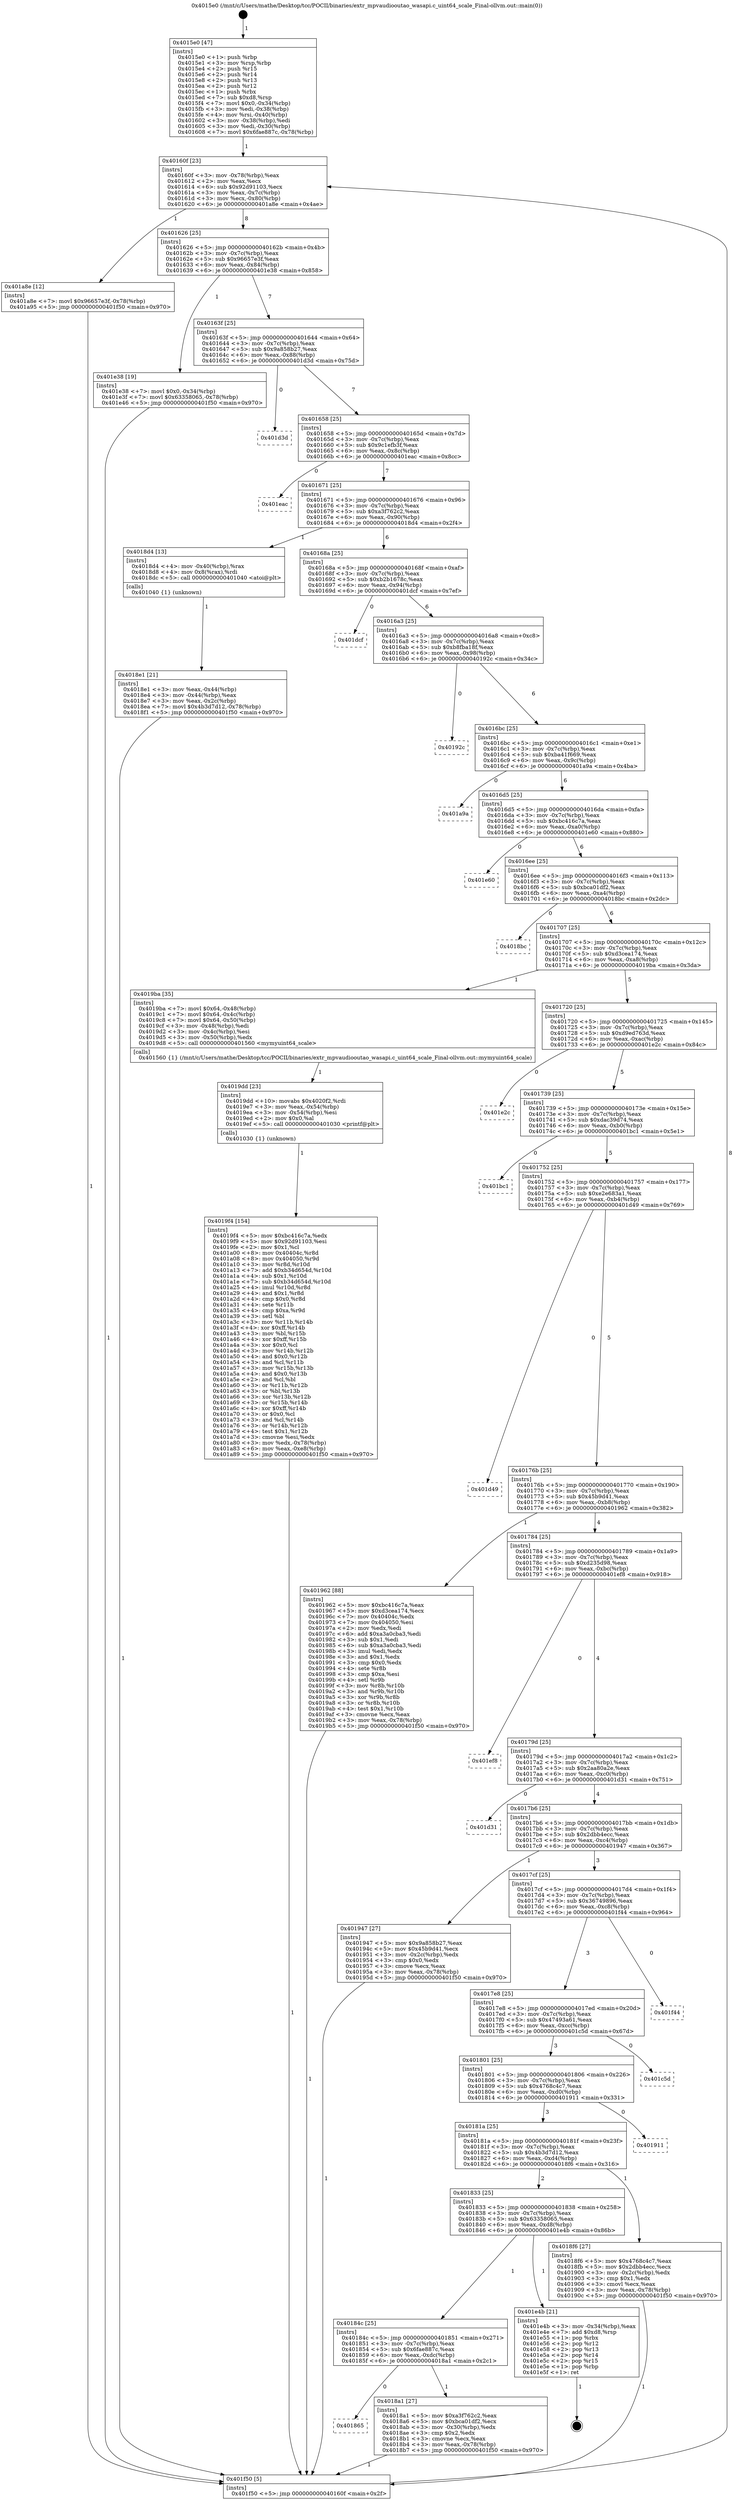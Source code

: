 digraph "0x4015e0" {
  label = "0x4015e0 (/mnt/c/Users/mathe/Desktop/tcc/POCII/binaries/extr_mpvaudiooutao_wasapi.c_uint64_scale_Final-ollvm.out::main(0))"
  labelloc = "t"
  node[shape=record]

  Entry [label="",width=0.3,height=0.3,shape=circle,fillcolor=black,style=filled]
  "0x40160f" [label="{
     0x40160f [23]\l
     | [instrs]\l
     &nbsp;&nbsp;0x40160f \<+3\>: mov -0x78(%rbp),%eax\l
     &nbsp;&nbsp;0x401612 \<+2\>: mov %eax,%ecx\l
     &nbsp;&nbsp;0x401614 \<+6\>: sub $0x92d91103,%ecx\l
     &nbsp;&nbsp;0x40161a \<+3\>: mov %eax,-0x7c(%rbp)\l
     &nbsp;&nbsp;0x40161d \<+3\>: mov %ecx,-0x80(%rbp)\l
     &nbsp;&nbsp;0x401620 \<+6\>: je 0000000000401a8e \<main+0x4ae\>\l
  }"]
  "0x401a8e" [label="{
     0x401a8e [12]\l
     | [instrs]\l
     &nbsp;&nbsp;0x401a8e \<+7\>: movl $0x96657e3f,-0x78(%rbp)\l
     &nbsp;&nbsp;0x401a95 \<+5\>: jmp 0000000000401f50 \<main+0x970\>\l
  }"]
  "0x401626" [label="{
     0x401626 [25]\l
     | [instrs]\l
     &nbsp;&nbsp;0x401626 \<+5\>: jmp 000000000040162b \<main+0x4b\>\l
     &nbsp;&nbsp;0x40162b \<+3\>: mov -0x7c(%rbp),%eax\l
     &nbsp;&nbsp;0x40162e \<+5\>: sub $0x96657e3f,%eax\l
     &nbsp;&nbsp;0x401633 \<+6\>: mov %eax,-0x84(%rbp)\l
     &nbsp;&nbsp;0x401639 \<+6\>: je 0000000000401e38 \<main+0x858\>\l
  }"]
  Exit [label="",width=0.3,height=0.3,shape=circle,fillcolor=black,style=filled,peripheries=2]
  "0x401e38" [label="{
     0x401e38 [19]\l
     | [instrs]\l
     &nbsp;&nbsp;0x401e38 \<+7\>: movl $0x0,-0x34(%rbp)\l
     &nbsp;&nbsp;0x401e3f \<+7\>: movl $0x63358065,-0x78(%rbp)\l
     &nbsp;&nbsp;0x401e46 \<+5\>: jmp 0000000000401f50 \<main+0x970\>\l
  }"]
  "0x40163f" [label="{
     0x40163f [25]\l
     | [instrs]\l
     &nbsp;&nbsp;0x40163f \<+5\>: jmp 0000000000401644 \<main+0x64\>\l
     &nbsp;&nbsp;0x401644 \<+3\>: mov -0x7c(%rbp),%eax\l
     &nbsp;&nbsp;0x401647 \<+5\>: sub $0x9a858b27,%eax\l
     &nbsp;&nbsp;0x40164c \<+6\>: mov %eax,-0x88(%rbp)\l
     &nbsp;&nbsp;0x401652 \<+6\>: je 0000000000401d3d \<main+0x75d\>\l
  }"]
  "0x4019f4" [label="{
     0x4019f4 [154]\l
     | [instrs]\l
     &nbsp;&nbsp;0x4019f4 \<+5\>: mov $0xbc416c7a,%edx\l
     &nbsp;&nbsp;0x4019f9 \<+5\>: mov $0x92d91103,%esi\l
     &nbsp;&nbsp;0x4019fe \<+2\>: mov $0x1,%cl\l
     &nbsp;&nbsp;0x401a00 \<+8\>: mov 0x40404c,%r8d\l
     &nbsp;&nbsp;0x401a08 \<+8\>: mov 0x404050,%r9d\l
     &nbsp;&nbsp;0x401a10 \<+3\>: mov %r8d,%r10d\l
     &nbsp;&nbsp;0x401a13 \<+7\>: add $0xb34d654d,%r10d\l
     &nbsp;&nbsp;0x401a1a \<+4\>: sub $0x1,%r10d\l
     &nbsp;&nbsp;0x401a1e \<+7\>: sub $0xb34d654d,%r10d\l
     &nbsp;&nbsp;0x401a25 \<+4\>: imul %r10d,%r8d\l
     &nbsp;&nbsp;0x401a29 \<+4\>: and $0x1,%r8d\l
     &nbsp;&nbsp;0x401a2d \<+4\>: cmp $0x0,%r8d\l
     &nbsp;&nbsp;0x401a31 \<+4\>: sete %r11b\l
     &nbsp;&nbsp;0x401a35 \<+4\>: cmp $0xa,%r9d\l
     &nbsp;&nbsp;0x401a39 \<+3\>: setl %bl\l
     &nbsp;&nbsp;0x401a3c \<+3\>: mov %r11b,%r14b\l
     &nbsp;&nbsp;0x401a3f \<+4\>: xor $0xff,%r14b\l
     &nbsp;&nbsp;0x401a43 \<+3\>: mov %bl,%r15b\l
     &nbsp;&nbsp;0x401a46 \<+4\>: xor $0xff,%r15b\l
     &nbsp;&nbsp;0x401a4a \<+3\>: xor $0x0,%cl\l
     &nbsp;&nbsp;0x401a4d \<+3\>: mov %r14b,%r12b\l
     &nbsp;&nbsp;0x401a50 \<+4\>: and $0x0,%r12b\l
     &nbsp;&nbsp;0x401a54 \<+3\>: and %cl,%r11b\l
     &nbsp;&nbsp;0x401a57 \<+3\>: mov %r15b,%r13b\l
     &nbsp;&nbsp;0x401a5a \<+4\>: and $0x0,%r13b\l
     &nbsp;&nbsp;0x401a5e \<+2\>: and %cl,%bl\l
     &nbsp;&nbsp;0x401a60 \<+3\>: or %r11b,%r12b\l
     &nbsp;&nbsp;0x401a63 \<+3\>: or %bl,%r13b\l
     &nbsp;&nbsp;0x401a66 \<+3\>: xor %r13b,%r12b\l
     &nbsp;&nbsp;0x401a69 \<+3\>: or %r15b,%r14b\l
     &nbsp;&nbsp;0x401a6c \<+4\>: xor $0xff,%r14b\l
     &nbsp;&nbsp;0x401a70 \<+3\>: or $0x0,%cl\l
     &nbsp;&nbsp;0x401a73 \<+3\>: and %cl,%r14b\l
     &nbsp;&nbsp;0x401a76 \<+3\>: or %r14b,%r12b\l
     &nbsp;&nbsp;0x401a79 \<+4\>: test $0x1,%r12b\l
     &nbsp;&nbsp;0x401a7d \<+3\>: cmovne %esi,%edx\l
     &nbsp;&nbsp;0x401a80 \<+3\>: mov %edx,-0x78(%rbp)\l
     &nbsp;&nbsp;0x401a83 \<+6\>: mov %eax,-0xe8(%rbp)\l
     &nbsp;&nbsp;0x401a89 \<+5\>: jmp 0000000000401f50 \<main+0x970\>\l
  }"]
  "0x401d3d" [label="{
     0x401d3d\l
  }", style=dashed]
  "0x401658" [label="{
     0x401658 [25]\l
     | [instrs]\l
     &nbsp;&nbsp;0x401658 \<+5\>: jmp 000000000040165d \<main+0x7d\>\l
     &nbsp;&nbsp;0x40165d \<+3\>: mov -0x7c(%rbp),%eax\l
     &nbsp;&nbsp;0x401660 \<+5\>: sub $0x9c1efb3f,%eax\l
     &nbsp;&nbsp;0x401665 \<+6\>: mov %eax,-0x8c(%rbp)\l
     &nbsp;&nbsp;0x40166b \<+6\>: je 0000000000401eac \<main+0x8cc\>\l
  }"]
  "0x4019dd" [label="{
     0x4019dd [23]\l
     | [instrs]\l
     &nbsp;&nbsp;0x4019dd \<+10\>: movabs $0x4020f2,%rdi\l
     &nbsp;&nbsp;0x4019e7 \<+3\>: mov %eax,-0x54(%rbp)\l
     &nbsp;&nbsp;0x4019ea \<+3\>: mov -0x54(%rbp),%esi\l
     &nbsp;&nbsp;0x4019ed \<+2\>: mov $0x0,%al\l
     &nbsp;&nbsp;0x4019ef \<+5\>: call 0000000000401030 \<printf@plt\>\l
     | [calls]\l
     &nbsp;&nbsp;0x401030 \{1\} (unknown)\l
  }"]
  "0x401eac" [label="{
     0x401eac\l
  }", style=dashed]
  "0x401671" [label="{
     0x401671 [25]\l
     | [instrs]\l
     &nbsp;&nbsp;0x401671 \<+5\>: jmp 0000000000401676 \<main+0x96\>\l
     &nbsp;&nbsp;0x401676 \<+3\>: mov -0x7c(%rbp),%eax\l
     &nbsp;&nbsp;0x401679 \<+5\>: sub $0xa3f762c2,%eax\l
     &nbsp;&nbsp;0x40167e \<+6\>: mov %eax,-0x90(%rbp)\l
     &nbsp;&nbsp;0x401684 \<+6\>: je 00000000004018d4 \<main+0x2f4\>\l
  }"]
  "0x4018e1" [label="{
     0x4018e1 [21]\l
     | [instrs]\l
     &nbsp;&nbsp;0x4018e1 \<+3\>: mov %eax,-0x44(%rbp)\l
     &nbsp;&nbsp;0x4018e4 \<+3\>: mov -0x44(%rbp),%eax\l
     &nbsp;&nbsp;0x4018e7 \<+3\>: mov %eax,-0x2c(%rbp)\l
     &nbsp;&nbsp;0x4018ea \<+7\>: movl $0x4b3d7d12,-0x78(%rbp)\l
     &nbsp;&nbsp;0x4018f1 \<+5\>: jmp 0000000000401f50 \<main+0x970\>\l
  }"]
  "0x4018d4" [label="{
     0x4018d4 [13]\l
     | [instrs]\l
     &nbsp;&nbsp;0x4018d4 \<+4\>: mov -0x40(%rbp),%rax\l
     &nbsp;&nbsp;0x4018d8 \<+4\>: mov 0x8(%rax),%rdi\l
     &nbsp;&nbsp;0x4018dc \<+5\>: call 0000000000401040 \<atoi@plt\>\l
     | [calls]\l
     &nbsp;&nbsp;0x401040 \{1\} (unknown)\l
  }"]
  "0x40168a" [label="{
     0x40168a [25]\l
     | [instrs]\l
     &nbsp;&nbsp;0x40168a \<+5\>: jmp 000000000040168f \<main+0xaf\>\l
     &nbsp;&nbsp;0x40168f \<+3\>: mov -0x7c(%rbp),%eax\l
     &nbsp;&nbsp;0x401692 \<+5\>: sub $0xb2b1678c,%eax\l
     &nbsp;&nbsp;0x401697 \<+6\>: mov %eax,-0x94(%rbp)\l
     &nbsp;&nbsp;0x40169d \<+6\>: je 0000000000401dcf \<main+0x7ef\>\l
  }"]
  "0x4015e0" [label="{
     0x4015e0 [47]\l
     | [instrs]\l
     &nbsp;&nbsp;0x4015e0 \<+1\>: push %rbp\l
     &nbsp;&nbsp;0x4015e1 \<+3\>: mov %rsp,%rbp\l
     &nbsp;&nbsp;0x4015e4 \<+2\>: push %r15\l
     &nbsp;&nbsp;0x4015e6 \<+2\>: push %r14\l
     &nbsp;&nbsp;0x4015e8 \<+2\>: push %r13\l
     &nbsp;&nbsp;0x4015ea \<+2\>: push %r12\l
     &nbsp;&nbsp;0x4015ec \<+1\>: push %rbx\l
     &nbsp;&nbsp;0x4015ed \<+7\>: sub $0xd8,%rsp\l
     &nbsp;&nbsp;0x4015f4 \<+7\>: movl $0x0,-0x34(%rbp)\l
     &nbsp;&nbsp;0x4015fb \<+3\>: mov %edi,-0x38(%rbp)\l
     &nbsp;&nbsp;0x4015fe \<+4\>: mov %rsi,-0x40(%rbp)\l
     &nbsp;&nbsp;0x401602 \<+3\>: mov -0x38(%rbp),%edi\l
     &nbsp;&nbsp;0x401605 \<+3\>: mov %edi,-0x30(%rbp)\l
     &nbsp;&nbsp;0x401608 \<+7\>: movl $0x6fae887c,-0x78(%rbp)\l
  }"]
  "0x401dcf" [label="{
     0x401dcf\l
  }", style=dashed]
  "0x4016a3" [label="{
     0x4016a3 [25]\l
     | [instrs]\l
     &nbsp;&nbsp;0x4016a3 \<+5\>: jmp 00000000004016a8 \<main+0xc8\>\l
     &nbsp;&nbsp;0x4016a8 \<+3\>: mov -0x7c(%rbp),%eax\l
     &nbsp;&nbsp;0x4016ab \<+5\>: sub $0xb8fba18f,%eax\l
     &nbsp;&nbsp;0x4016b0 \<+6\>: mov %eax,-0x98(%rbp)\l
     &nbsp;&nbsp;0x4016b6 \<+6\>: je 000000000040192c \<main+0x34c\>\l
  }"]
  "0x401f50" [label="{
     0x401f50 [5]\l
     | [instrs]\l
     &nbsp;&nbsp;0x401f50 \<+5\>: jmp 000000000040160f \<main+0x2f\>\l
  }"]
  "0x40192c" [label="{
     0x40192c\l
  }", style=dashed]
  "0x4016bc" [label="{
     0x4016bc [25]\l
     | [instrs]\l
     &nbsp;&nbsp;0x4016bc \<+5\>: jmp 00000000004016c1 \<main+0xe1\>\l
     &nbsp;&nbsp;0x4016c1 \<+3\>: mov -0x7c(%rbp),%eax\l
     &nbsp;&nbsp;0x4016c4 \<+5\>: sub $0xba41f669,%eax\l
     &nbsp;&nbsp;0x4016c9 \<+6\>: mov %eax,-0x9c(%rbp)\l
     &nbsp;&nbsp;0x4016cf \<+6\>: je 0000000000401a9a \<main+0x4ba\>\l
  }"]
  "0x401865" [label="{
     0x401865\l
  }", style=dashed]
  "0x401a9a" [label="{
     0x401a9a\l
  }", style=dashed]
  "0x4016d5" [label="{
     0x4016d5 [25]\l
     | [instrs]\l
     &nbsp;&nbsp;0x4016d5 \<+5\>: jmp 00000000004016da \<main+0xfa\>\l
     &nbsp;&nbsp;0x4016da \<+3\>: mov -0x7c(%rbp),%eax\l
     &nbsp;&nbsp;0x4016dd \<+5\>: sub $0xbc416c7a,%eax\l
     &nbsp;&nbsp;0x4016e2 \<+6\>: mov %eax,-0xa0(%rbp)\l
     &nbsp;&nbsp;0x4016e8 \<+6\>: je 0000000000401e60 \<main+0x880\>\l
  }"]
  "0x4018a1" [label="{
     0x4018a1 [27]\l
     | [instrs]\l
     &nbsp;&nbsp;0x4018a1 \<+5\>: mov $0xa3f762c2,%eax\l
     &nbsp;&nbsp;0x4018a6 \<+5\>: mov $0xbca01df2,%ecx\l
     &nbsp;&nbsp;0x4018ab \<+3\>: mov -0x30(%rbp),%edx\l
     &nbsp;&nbsp;0x4018ae \<+3\>: cmp $0x2,%edx\l
     &nbsp;&nbsp;0x4018b1 \<+3\>: cmovne %ecx,%eax\l
     &nbsp;&nbsp;0x4018b4 \<+3\>: mov %eax,-0x78(%rbp)\l
     &nbsp;&nbsp;0x4018b7 \<+5\>: jmp 0000000000401f50 \<main+0x970\>\l
  }"]
  "0x401e60" [label="{
     0x401e60\l
  }", style=dashed]
  "0x4016ee" [label="{
     0x4016ee [25]\l
     | [instrs]\l
     &nbsp;&nbsp;0x4016ee \<+5\>: jmp 00000000004016f3 \<main+0x113\>\l
     &nbsp;&nbsp;0x4016f3 \<+3\>: mov -0x7c(%rbp),%eax\l
     &nbsp;&nbsp;0x4016f6 \<+5\>: sub $0xbca01df2,%eax\l
     &nbsp;&nbsp;0x4016fb \<+6\>: mov %eax,-0xa4(%rbp)\l
     &nbsp;&nbsp;0x401701 \<+6\>: je 00000000004018bc \<main+0x2dc\>\l
  }"]
  "0x40184c" [label="{
     0x40184c [25]\l
     | [instrs]\l
     &nbsp;&nbsp;0x40184c \<+5\>: jmp 0000000000401851 \<main+0x271\>\l
     &nbsp;&nbsp;0x401851 \<+3\>: mov -0x7c(%rbp),%eax\l
     &nbsp;&nbsp;0x401854 \<+5\>: sub $0x6fae887c,%eax\l
     &nbsp;&nbsp;0x401859 \<+6\>: mov %eax,-0xdc(%rbp)\l
     &nbsp;&nbsp;0x40185f \<+6\>: je 00000000004018a1 \<main+0x2c1\>\l
  }"]
  "0x4018bc" [label="{
     0x4018bc\l
  }", style=dashed]
  "0x401707" [label="{
     0x401707 [25]\l
     | [instrs]\l
     &nbsp;&nbsp;0x401707 \<+5\>: jmp 000000000040170c \<main+0x12c\>\l
     &nbsp;&nbsp;0x40170c \<+3\>: mov -0x7c(%rbp),%eax\l
     &nbsp;&nbsp;0x40170f \<+5\>: sub $0xd3cea174,%eax\l
     &nbsp;&nbsp;0x401714 \<+6\>: mov %eax,-0xa8(%rbp)\l
     &nbsp;&nbsp;0x40171a \<+6\>: je 00000000004019ba \<main+0x3da\>\l
  }"]
  "0x401e4b" [label="{
     0x401e4b [21]\l
     | [instrs]\l
     &nbsp;&nbsp;0x401e4b \<+3\>: mov -0x34(%rbp),%eax\l
     &nbsp;&nbsp;0x401e4e \<+7\>: add $0xd8,%rsp\l
     &nbsp;&nbsp;0x401e55 \<+1\>: pop %rbx\l
     &nbsp;&nbsp;0x401e56 \<+2\>: pop %r12\l
     &nbsp;&nbsp;0x401e58 \<+2\>: pop %r13\l
     &nbsp;&nbsp;0x401e5a \<+2\>: pop %r14\l
     &nbsp;&nbsp;0x401e5c \<+2\>: pop %r15\l
     &nbsp;&nbsp;0x401e5e \<+1\>: pop %rbp\l
     &nbsp;&nbsp;0x401e5f \<+1\>: ret\l
  }"]
  "0x4019ba" [label="{
     0x4019ba [35]\l
     | [instrs]\l
     &nbsp;&nbsp;0x4019ba \<+7\>: movl $0x64,-0x48(%rbp)\l
     &nbsp;&nbsp;0x4019c1 \<+7\>: movl $0x64,-0x4c(%rbp)\l
     &nbsp;&nbsp;0x4019c8 \<+7\>: movl $0x64,-0x50(%rbp)\l
     &nbsp;&nbsp;0x4019cf \<+3\>: mov -0x48(%rbp),%edi\l
     &nbsp;&nbsp;0x4019d2 \<+3\>: mov -0x4c(%rbp),%esi\l
     &nbsp;&nbsp;0x4019d5 \<+3\>: mov -0x50(%rbp),%edx\l
     &nbsp;&nbsp;0x4019d8 \<+5\>: call 0000000000401560 \<mymyuint64_scale\>\l
     | [calls]\l
     &nbsp;&nbsp;0x401560 \{1\} (/mnt/c/Users/mathe/Desktop/tcc/POCII/binaries/extr_mpvaudiooutao_wasapi.c_uint64_scale_Final-ollvm.out::mymyuint64_scale)\l
  }"]
  "0x401720" [label="{
     0x401720 [25]\l
     | [instrs]\l
     &nbsp;&nbsp;0x401720 \<+5\>: jmp 0000000000401725 \<main+0x145\>\l
     &nbsp;&nbsp;0x401725 \<+3\>: mov -0x7c(%rbp),%eax\l
     &nbsp;&nbsp;0x401728 \<+5\>: sub $0xd9ed763d,%eax\l
     &nbsp;&nbsp;0x40172d \<+6\>: mov %eax,-0xac(%rbp)\l
     &nbsp;&nbsp;0x401733 \<+6\>: je 0000000000401e2c \<main+0x84c\>\l
  }"]
  "0x401833" [label="{
     0x401833 [25]\l
     | [instrs]\l
     &nbsp;&nbsp;0x401833 \<+5\>: jmp 0000000000401838 \<main+0x258\>\l
     &nbsp;&nbsp;0x401838 \<+3\>: mov -0x7c(%rbp),%eax\l
     &nbsp;&nbsp;0x40183b \<+5\>: sub $0x63358065,%eax\l
     &nbsp;&nbsp;0x401840 \<+6\>: mov %eax,-0xd8(%rbp)\l
     &nbsp;&nbsp;0x401846 \<+6\>: je 0000000000401e4b \<main+0x86b\>\l
  }"]
  "0x401e2c" [label="{
     0x401e2c\l
  }", style=dashed]
  "0x401739" [label="{
     0x401739 [25]\l
     | [instrs]\l
     &nbsp;&nbsp;0x401739 \<+5\>: jmp 000000000040173e \<main+0x15e\>\l
     &nbsp;&nbsp;0x40173e \<+3\>: mov -0x7c(%rbp),%eax\l
     &nbsp;&nbsp;0x401741 \<+5\>: sub $0xdac39d74,%eax\l
     &nbsp;&nbsp;0x401746 \<+6\>: mov %eax,-0xb0(%rbp)\l
     &nbsp;&nbsp;0x40174c \<+6\>: je 0000000000401bc1 \<main+0x5e1\>\l
  }"]
  "0x4018f6" [label="{
     0x4018f6 [27]\l
     | [instrs]\l
     &nbsp;&nbsp;0x4018f6 \<+5\>: mov $0x4768c4c7,%eax\l
     &nbsp;&nbsp;0x4018fb \<+5\>: mov $0x2dbb4ecc,%ecx\l
     &nbsp;&nbsp;0x401900 \<+3\>: mov -0x2c(%rbp),%edx\l
     &nbsp;&nbsp;0x401903 \<+3\>: cmp $0x1,%edx\l
     &nbsp;&nbsp;0x401906 \<+3\>: cmovl %ecx,%eax\l
     &nbsp;&nbsp;0x401909 \<+3\>: mov %eax,-0x78(%rbp)\l
     &nbsp;&nbsp;0x40190c \<+5\>: jmp 0000000000401f50 \<main+0x970\>\l
  }"]
  "0x401bc1" [label="{
     0x401bc1\l
  }", style=dashed]
  "0x401752" [label="{
     0x401752 [25]\l
     | [instrs]\l
     &nbsp;&nbsp;0x401752 \<+5\>: jmp 0000000000401757 \<main+0x177\>\l
     &nbsp;&nbsp;0x401757 \<+3\>: mov -0x7c(%rbp),%eax\l
     &nbsp;&nbsp;0x40175a \<+5\>: sub $0xe2e683a1,%eax\l
     &nbsp;&nbsp;0x40175f \<+6\>: mov %eax,-0xb4(%rbp)\l
     &nbsp;&nbsp;0x401765 \<+6\>: je 0000000000401d49 \<main+0x769\>\l
  }"]
  "0x40181a" [label="{
     0x40181a [25]\l
     | [instrs]\l
     &nbsp;&nbsp;0x40181a \<+5\>: jmp 000000000040181f \<main+0x23f\>\l
     &nbsp;&nbsp;0x40181f \<+3\>: mov -0x7c(%rbp),%eax\l
     &nbsp;&nbsp;0x401822 \<+5\>: sub $0x4b3d7d12,%eax\l
     &nbsp;&nbsp;0x401827 \<+6\>: mov %eax,-0xd4(%rbp)\l
     &nbsp;&nbsp;0x40182d \<+6\>: je 00000000004018f6 \<main+0x316\>\l
  }"]
  "0x401d49" [label="{
     0x401d49\l
  }", style=dashed]
  "0x40176b" [label="{
     0x40176b [25]\l
     | [instrs]\l
     &nbsp;&nbsp;0x40176b \<+5\>: jmp 0000000000401770 \<main+0x190\>\l
     &nbsp;&nbsp;0x401770 \<+3\>: mov -0x7c(%rbp),%eax\l
     &nbsp;&nbsp;0x401773 \<+5\>: sub $0x45b9d41,%eax\l
     &nbsp;&nbsp;0x401778 \<+6\>: mov %eax,-0xb8(%rbp)\l
     &nbsp;&nbsp;0x40177e \<+6\>: je 0000000000401962 \<main+0x382\>\l
  }"]
  "0x401911" [label="{
     0x401911\l
  }", style=dashed]
  "0x401962" [label="{
     0x401962 [88]\l
     | [instrs]\l
     &nbsp;&nbsp;0x401962 \<+5\>: mov $0xbc416c7a,%eax\l
     &nbsp;&nbsp;0x401967 \<+5\>: mov $0xd3cea174,%ecx\l
     &nbsp;&nbsp;0x40196c \<+7\>: mov 0x40404c,%edx\l
     &nbsp;&nbsp;0x401973 \<+7\>: mov 0x404050,%esi\l
     &nbsp;&nbsp;0x40197a \<+2\>: mov %edx,%edi\l
     &nbsp;&nbsp;0x40197c \<+6\>: add $0xa3a0cba3,%edi\l
     &nbsp;&nbsp;0x401982 \<+3\>: sub $0x1,%edi\l
     &nbsp;&nbsp;0x401985 \<+6\>: sub $0xa3a0cba3,%edi\l
     &nbsp;&nbsp;0x40198b \<+3\>: imul %edi,%edx\l
     &nbsp;&nbsp;0x40198e \<+3\>: and $0x1,%edx\l
     &nbsp;&nbsp;0x401991 \<+3\>: cmp $0x0,%edx\l
     &nbsp;&nbsp;0x401994 \<+4\>: sete %r8b\l
     &nbsp;&nbsp;0x401998 \<+3\>: cmp $0xa,%esi\l
     &nbsp;&nbsp;0x40199b \<+4\>: setl %r9b\l
     &nbsp;&nbsp;0x40199f \<+3\>: mov %r8b,%r10b\l
     &nbsp;&nbsp;0x4019a2 \<+3\>: and %r9b,%r10b\l
     &nbsp;&nbsp;0x4019a5 \<+3\>: xor %r9b,%r8b\l
     &nbsp;&nbsp;0x4019a8 \<+3\>: or %r8b,%r10b\l
     &nbsp;&nbsp;0x4019ab \<+4\>: test $0x1,%r10b\l
     &nbsp;&nbsp;0x4019af \<+3\>: cmovne %ecx,%eax\l
     &nbsp;&nbsp;0x4019b2 \<+3\>: mov %eax,-0x78(%rbp)\l
     &nbsp;&nbsp;0x4019b5 \<+5\>: jmp 0000000000401f50 \<main+0x970\>\l
  }"]
  "0x401784" [label="{
     0x401784 [25]\l
     | [instrs]\l
     &nbsp;&nbsp;0x401784 \<+5\>: jmp 0000000000401789 \<main+0x1a9\>\l
     &nbsp;&nbsp;0x401789 \<+3\>: mov -0x7c(%rbp),%eax\l
     &nbsp;&nbsp;0x40178c \<+5\>: sub $0xd235d98,%eax\l
     &nbsp;&nbsp;0x401791 \<+6\>: mov %eax,-0xbc(%rbp)\l
     &nbsp;&nbsp;0x401797 \<+6\>: je 0000000000401ef8 \<main+0x918\>\l
  }"]
  "0x401801" [label="{
     0x401801 [25]\l
     | [instrs]\l
     &nbsp;&nbsp;0x401801 \<+5\>: jmp 0000000000401806 \<main+0x226\>\l
     &nbsp;&nbsp;0x401806 \<+3\>: mov -0x7c(%rbp),%eax\l
     &nbsp;&nbsp;0x401809 \<+5\>: sub $0x4768c4c7,%eax\l
     &nbsp;&nbsp;0x40180e \<+6\>: mov %eax,-0xd0(%rbp)\l
     &nbsp;&nbsp;0x401814 \<+6\>: je 0000000000401911 \<main+0x331\>\l
  }"]
  "0x401ef8" [label="{
     0x401ef8\l
  }", style=dashed]
  "0x40179d" [label="{
     0x40179d [25]\l
     | [instrs]\l
     &nbsp;&nbsp;0x40179d \<+5\>: jmp 00000000004017a2 \<main+0x1c2\>\l
     &nbsp;&nbsp;0x4017a2 \<+3\>: mov -0x7c(%rbp),%eax\l
     &nbsp;&nbsp;0x4017a5 \<+5\>: sub $0x2aa80a2e,%eax\l
     &nbsp;&nbsp;0x4017aa \<+6\>: mov %eax,-0xc0(%rbp)\l
     &nbsp;&nbsp;0x4017b0 \<+6\>: je 0000000000401d31 \<main+0x751\>\l
  }"]
  "0x401c5d" [label="{
     0x401c5d\l
  }", style=dashed]
  "0x401d31" [label="{
     0x401d31\l
  }", style=dashed]
  "0x4017b6" [label="{
     0x4017b6 [25]\l
     | [instrs]\l
     &nbsp;&nbsp;0x4017b6 \<+5\>: jmp 00000000004017bb \<main+0x1db\>\l
     &nbsp;&nbsp;0x4017bb \<+3\>: mov -0x7c(%rbp),%eax\l
     &nbsp;&nbsp;0x4017be \<+5\>: sub $0x2dbb4ecc,%eax\l
     &nbsp;&nbsp;0x4017c3 \<+6\>: mov %eax,-0xc4(%rbp)\l
     &nbsp;&nbsp;0x4017c9 \<+6\>: je 0000000000401947 \<main+0x367\>\l
  }"]
  "0x4017e8" [label="{
     0x4017e8 [25]\l
     | [instrs]\l
     &nbsp;&nbsp;0x4017e8 \<+5\>: jmp 00000000004017ed \<main+0x20d\>\l
     &nbsp;&nbsp;0x4017ed \<+3\>: mov -0x7c(%rbp),%eax\l
     &nbsp;&nbsp;0x4017f0 \<+5\>: sub $0x47493a61,%eax\l
     &nbsp;&nbsp;0x4017f5 \<+6\>: mov %eax,-0xcc(%rbp)\l
     &nbsp;&nbsp;0x4017fb \<+6\>: je 0000000000401c5d \<main+0x67d\>\l
  }"]
  "0x401947" [label="{
     0x401947 [27]\l
     | [instrs]\l
     &nbsp;&nbsp;0x401947 \<+5\>: mov $0x9a858b27,%eax\l
     &nbsp;&nbsp;0x40194c \<+5\>: mov $0x45b9d41,%ecx\l
     &nbsp;&nbsp;0x401951 \<+3\>: mov -0x2c(%rbp),%edx\l
     &nbsp;&nbsp;0x401954 \<+3\>: cmp $0x0,%edx\l
     &nbsp;&nbsp;0x401957 \<+3\>: cmove %ecx,%eax\l
     &nbsp;&nbsp;0x40195a \<+3\>: mov %eax,-0x78(%rbp)\l
     &nbsp;&nbsp;0x40195d \<+5\>: jmp 0000000000401f50 \<main+0x970\>\l
  }"]
  "0x4017cf" [label="{
     0x4017cf [25]\l
     | [instrs]\l
     &nbsp;&nbsp;0x4017cf \<+5\>: jmp 00000000004017d4 \<main+0x1f4\>\l
     &nbsp;&nbsp;0x4017d4 \<+3\>: mov -0x7c(%rbp),%eax\l
     &nbsp;&nbsp;0x4017d7 \<+5\>: sub $0x36749896,%eax\l
     &nbsp;&nbsp;0x4017dc \<+6\>: mov %eax,-0xc8(%rbp)\l
     &nbsp;&nbsp;0x4017e2 \<+6\>: je 0000000000401f44 \<main+0x964\>\l
  }"]
  "0x401f44" [label="{
     0x401f44\l
  }", style=dashed]
  Entry -> "0x4015e0" [label=" 1"]
  "0x40160f" -> "0x401a8e" [label=" 1"]
  "0x40160f" -> "0x401626" [label=" 8"]
  "0x401e4b" -> Exit [label=" 1"]
  "0x401626" -> "0x401e38" [label=" 1"]
  "0x401626" -> "0x40163f" [label=" 7"]
  "0x401e38" -> "0x401f50" [label=" 1"]
  "0x40163f" -> "0x401d3d" [label=" 0"]
  "0x40163f" -> "0x401658" [label=" 7"]
  "0x401a8e" -> "0x401f50" [label=" 1"]
  "0x401658" -> "0x401eac" [label=" 0"]
  "0x401658" -> "0x401671" [label=" 7"]
  "0x4019f4" -> "0x401f50" [label=" 1"]
  "0x401671" -> "0x4018d4" [label=" 1"]
  "0x401671" -> "0x40168a" [label=" 6"]
  "0x4019dd" -> "0x4019f4" [label=" 1"]
  "0x40168a" -> "0x401dcf" [label=" 0"]
  "0x40168a" -> "0x4016a3" [label=" 6"]
  "0x4019ba" -> "0x4019dd" [label=" 1"]
  "0x4016a3" -> "0x40192c" [label=" 0"]
  "0x4016a3" -> "0x4016bc" [label=" 6"]
  "0x401962" -> "0x401f50" [label=" 1"]
  "0x4016bc" -> "0x401a9a" [label=" 0"]
  "0x4016bc" -> "0x4016d5" [label=" 6"]
  "0x401947" -> "0x401f50" [label=" 1"]
  "0x4016d5" -> "0x401e60" [label=" 0"]
  "0x4016d5" -> "0x4016ee" [label=" 6"]
  "0x4018f6" -> "0x401f50" [label=" 1"]
  "0x4016ee" -> "0x4018bc" [label=" 0"]
  "0x4016ee" -> "0x401707" [label=" 6"]
  "0x4018d4" -> "0x4018e1" [label=" 1"]
  "0x401707" -> "0x4019ba" [label=" 1"]
  "0x401707" -> "0x401720" [label=" 5"]
  "0x401f50" -> "0x40160f" [label=" 8"]
  "0x401720" -> "0x401e2c" [label=" 0"]
  "0x401720" -> "0x401739" [label=" 5"]
  "0x4018a1" -> "0x401f50" [label=" 1"]
  "0x401739" -> "0x401bc1" [label=" 0"]
  "0x401739" -> "0x401752" [label=" 5"]
  "0x40184c" -> "0x401865" [label=" 0"]
  "0x401752" -> "0x401d49" [label=" 0"]
  "0x401752" -> "0x40176b" [label=" 5"]
  "0x4018e1" -> "0x401f50" [label=" 1"]
  "0x40176b" -> "0x401962" [label=" 1"]
  "0x40176b" -> "0x401784" [label=" 4"]
  "0x401833" -> "0x40184c" [label=" 1"]
  "0x401784" -> "0x401ef8" [label=" 0"]
  "0x401784" -> "0x40179d" [label=" 4"]
  "0x4015e0" -> "0x40160f" [label=" 1"]
  "0x40179d" -> "0x401d31" [label=" 0"]
  "0x40179d" -> "0x4017b6" [label=" 4"]
  "0x40181a" -> "0x401833" [label=" 2"]
  "0x4017b6" -> "0x401947" [label=" 1"]
  "0x4017b6" -> "0x4017cf" [label=" 3"]
  "0x40184c" -> "0x4018a1" [label=" 1"]
  "0x4017cf" -> "0x401f44" [label=" 0"]
  "0x4017cf" -> "0x4017e8" [label=" 3"]
  "0x40181a" -> "0x4018f6" [label=" 1"]
  "0x4017e8" -> "0x401c5d" [label=" 0"]
  "0x4017e8" -> "0x401801" [label=" 3"]
  "0x401833" -> "0x401e4b" [label=" 1"]
  "0x401801" -> "0x401911" [label=" 0"]
  "0x401801" -> "0x40181a" [label=" 3"]
}

